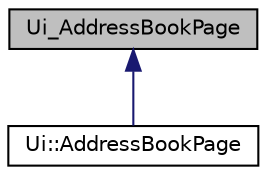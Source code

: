digraph "Ui_AddressBookPage"
{
 // LATEX_PDF_SIZE
  edge [fontname="Helvetica",fontsize="10",labelfontname="Helvetica",labelfontsize="10"];
  node [fontname="Helvetica",fontsize="10",shape=record];
  Node0 [label="Ui_AddressBookPage",height=0.2,width=0.4,color="black", fillcolor="grey75", style="filled", fontcolor="black",tooltip=" "];
  Node0 -> Node1 [dir="back",color="midnightblue",fontsize="10",style="solid",fontname="Helvetica"];
  Node1 [label="Ui::AddressBookPage",height=0.2,width=0.4,color="black", fillcolor="white", style="filled",URL="$class_ui_1_1_address_book_page.html",tooltip=" "];
}
